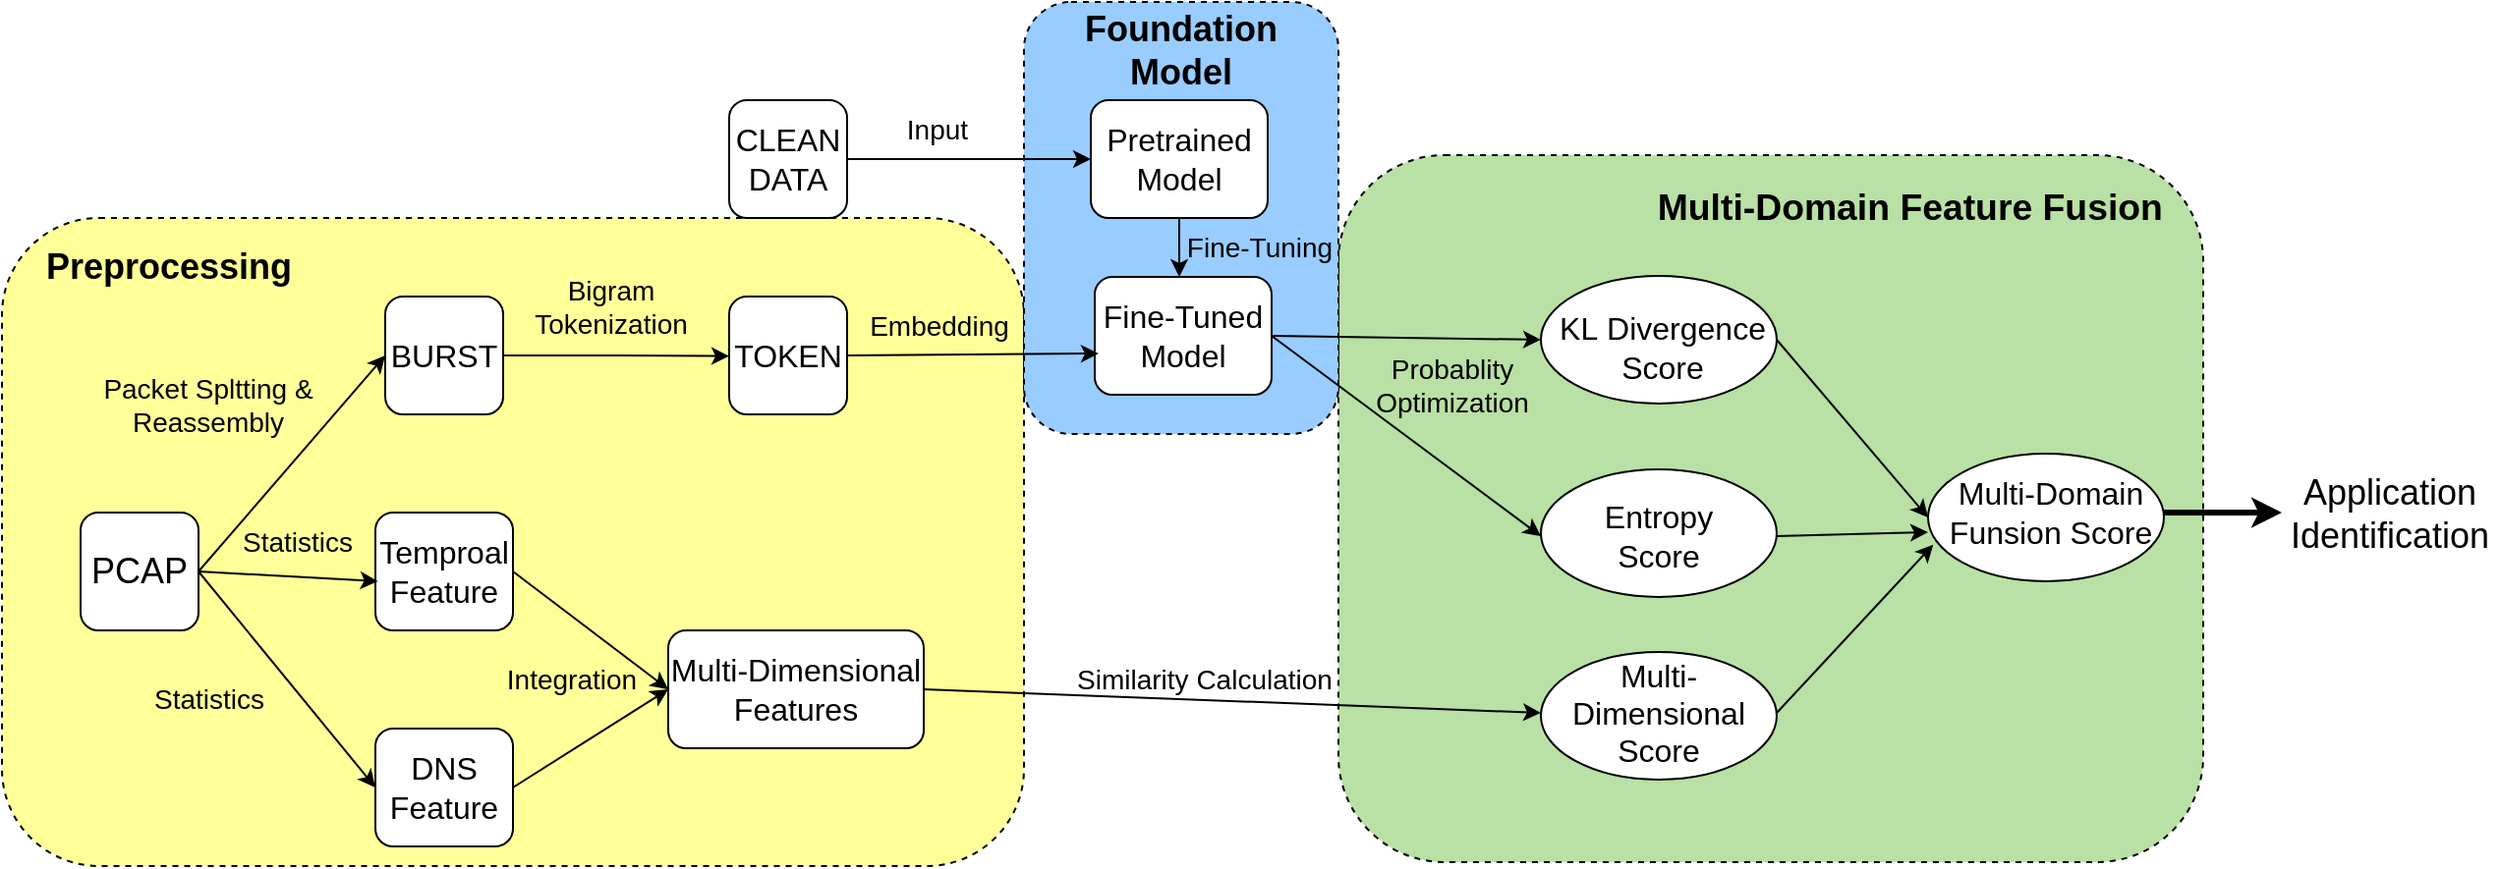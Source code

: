 <mxfile version="26.2.14">
  <diagram name="第 1 页" id="dEZHD5_CiZpKC8oY4pzJ">
    <mxGraphModel dx="1314" dy="797" grid="1" gridSize="10" guides="1" tooltips="1" connect="1" arrows="1" fold="1" page="1" pageScale="1" pageWidth="827" pageHeight="1169" math="0" shadow="0">
      <root>
        <mxCell id="0" />
        <mxCell id="1" parent="0" />
        <mxCell id="18KHv7vYwnJJrIcChJ6o-83" value="" style="rounded=1;whiteSpace=wrap;html=1;fillColor=#B9E0A5;dashed=1;" vertex="1" parent="1">
          <mxGeometry x="690" y="358" width="440" height="360" as="geometry" />
        </mxCell>
        <mxCell id="18KHv7vYwnJJrIcChJ6o-51" value="" style="rounded=1;whiteSpace=wrap;html=1;fillColor=#FFFF99;dashed=1;" vertex="1" parent="1">
          <mxGeometry x="10" y="390" width="520" height="330" as="geometry" />
        </mxCell>
        <mxCell id="18KHv7vYwnJJrIcChJ6o-44" value="" style="rounded=1;whiteSpace=wrap;html=1;fillColor=#99CCFF;dashed=1;" vertex="1" parent="1">
          <mxGeometry x="530" y="280" width="160" height="220" as="geometry" />
        </mxCell>
        <mxCell id="18KHv7vYwnJJrIcChJ6o-4" value="" style="group" vertex="1" connectable="0" parent="1">
          <mxGeometry x="50" y="540" width="60" height="60" as="geometry" />
        </mxCell>
        <mxCell id="18KHv7vYwnJJrIcChJ6o-2" value="" style="rounded=1;whiteSpace=wrap;html=1;" vertex="1" parent="18KHv7vYwnJJrIcChJ6o-4">
          <mxGeometry width="60" height="60" as="geometry" />
        </mxCell>
        <mxCell id="18KHv7vYwnJJrIcChJ6o-3" value="&lt;font style=&quot;font-size: 18px;&quot;&gt;PCAP&lt;/font&gt;" style="text;html=1;align=center;verticalAlign=middle;whiteSpace=wrap;rounded=0;" vertex="1" parent="18KHv7vYwnJJrIcChJ6o-4">
          <mxGeometry y="15" width="60" height="30" as="geometry" />
        </mxCell>
        <mxCell id="18KHv7vYwnJJrIcChJ6o-6" value="" style="endArrow=classic;html=1;rounded=0;entryX=0;entryY=0.5;entryDx=0;entryDy=0;exitX=1;exitY=0.5;exitDx=0;exitDy=0;" edge="1" parent="1" source="18KHv7vYwnJJrIcChJ6o-3" target="18KHv7vYwnJJrIcChJ6o-9">
          <mxGeometry width="50" height="50" relative="1" as="geometry">
            <mxPoint x="120" y="550" as="sourcePoint" />
            <mxPoint x="170" y="500" as="targetPoint" />
          </mxGeometry>
        </mxCell>
        <mxCell id="18KHv7vYwnJJrIcChJ6o-7" value="" style="group" vertex="1" connectable="0" parent="1">
          <mxGeometry x="205" y="430" width="60" height="60" as="geometry" />
        </mxCell>
        <mxCell id="18KHv7vYwnJJrIcChJ6o-8" value="" style="rounded=1;whiteSpace=wrap;html=1;" vertex="1" parent="18KHv7vYwnJJrIcChJ6o-7">
          <mxGeometry width="60" height="60" as="geometry" />
        </mxCell>
        <mxCell id="18KHv7vYwnJJrIcChJ6o-21" style="edgeStyle=orthogonalEdgeStyle;rounded=0;orthogonalLoop=1;jettySize=auto;html=1;exitX=1;exitY=0.5;exitDx=0;exitDy=0;" edge="1" parent="18KHv7vYwnJJrIcChJ6o-7" source="18KHv7vYwnJJrIcChJ6o-9">
          <mxGeometry relative="1" as="geometry">
            <mxPoint x="175" y="30.333" as="targetPoint" />
          </mxGeometry>
        </mxCell>
        <mxCell id="18KHv7vYwnJJrIcChJ6o-9" value="&lt;font style=&quot;font-size: 16px;&quot;&gt;BURST&lt;/font&gt;" style="text;html=1;align=center;verticalAlign=middle;whiteSpace=wrap;rounded=0;" vertex="1" parent="18KHv7vYwnJJrIcChJ6o-7">
          <mxGeometry width="60" height="60" as="geometry" />
        </mxCell>
        <mxCell id="18KHv7vYwnJJrIcChJ6o-10" value="" style="group" vertex="1" connectable="0" parent="1">
          <mxGeometry x="200" y="540" width="70" height="60" as="geometry" />
        </mxCell>
        <mxCell id="18KHv7vYwnJJrIcChJ6o-11" value="" style="rounded=1;whiteSpace=wrap;html=1;" vertex="1" parent="18KHv7vYwnJJrIcChJ6o-10">
          <mxGeometry width="70" height="60" as="geometry" />
        </mxCell>
        <mxCell id="18KHv7vYwnJJrIcChJ6o-12" value="&lt;font style=&quot;font-size: 16px;&quot;&gt;Temproal&lt;/font&gt;&lt;div&gt;&lt;font size=&quot;3&quot; style=&quot;&quot;&gt;Feature&lt;/font&gt;&lt;/div&gt;" style="text;html=1;align=center;verticalAlign=middle;whiteSpace=wrap;rounded=0;" vertex="1" parent="18KHv7vYwnJJrIcChJ6o-10">
          <mxGeometry width="70" height="60" as="geometry" />
        </mxCell>
        <mxCell id="18KHv7vYwnJJrIcChJ6o-13" value="" style="group" vertex="1" connectable="0" parent="1">
          <mxGeometry x="200" y="650" width="70" height="60" as="geometry" />
        </mxCell>
        <mxCell id="18KHv7vYwnJJrIcChJ6o-14" value="" style="rounded=1;whiteSpace=wrap;html=1;" vertex="1" parent="18KHv7vYwnJJrIcChJ6o-13">
          <mxGeometry width="70" height="60" as="geometry" />
        </mxCell>
        <mxCell id="18KHv7vYwnJJrIcChJ6o-15" value="&lt;span style=&quot;font-size: 16px;&quot;&gt;DNS&lt;/span&gt;&lt;br&gt;&lt;div&gt;&lt;font size=&quot;3&quot; style=&quot;&quot;&gt;Feature&lt;/font&gt;&lt;/div&gt;" style="text;html=1;align=center;verticalAlign=middle;whiteSpace=wrap;rounded=0;" vertex="1" parent="18KHv7vYwnJJrIcChJ6o-13">
          <mxGeometry width="70" height="60" as="geometry" />
        </mxCell>
        <mxCell id="18KHv7vYwnJJrIcChJ6o-16" value="" style="endArrow=classic;html=1;rounded=0;entryX=0.019;entryY=0.583;entryDx=0;entryDy=0;exitX=1;exitY=0.5;exitDx=0;exitDy=0;entryPerimeter=0;" edge="1" parent="1" source="18KHv7vYwnJJrIcChJ6o-3" target="18KHv7vYwnJJrIcChJ6o-12">
          <mxGeometry width="50" height="50" relative="1" as="geometry">
            <mxPoint x="120" y="565" as="sourcePoint" />
            <mxPoint x="215" y="470" as="targetPoint" />
          </mxGeometry>
        </mxCell>
        <mxCell id="18KHv7vYwnJJrIcChJ6o-17" value="" style="endArrow=classic;html=1;rounded=0;entryX=0;entryY=0.5;entryDx=0;entryDy=0;exitX=1;exitY=0.5;exitDx=0;exitDy=0;" edge="1" parent="1" source="18KHv7vYwnJJrIcChJ6o-3" target="18KHv7vYwnJJrIcChJ6o-15">
          <mxGeometry width="50" height="50" relative="1" as="geometry">
            <mxPoint x="120" y="565" as="sourcePoint" />
            <mxPoint x="211" y="585" as="targetPoint" />
          </mxGeometry>
        </mxCell>
        <mxCell id="18KHv7vYwnJJrIcChJ6o-18" value="&lt;font style=&quot;font-size: 14px;&quot;&gt;Packet Spltting &amp;amp; Reassembly&lt;/font&gt;" style="text;html=1;align=center;verticalAlign=middle;whiteSpace=wrap;rounded=0;" vertex="1" parent="1">
          <mxGeometry x="60" y="460" width="110" height="50" as="geometry" />
        </mxCell>
        <mxCell id="18KHv7vYwnJJrIcChJ6o-19" value="&lt;font style=&quot;font-size: 14px;&quot;&gt;Statistics&lt;/font&gt;" style="text;html=1;align=center;verticalAlign=middle;whiteSpace=wrap;rounded=0;" vertex="1" parent="1">
          <mxGeometry x="130" y="540" width="61" height="30" as="geometry" />
        </mxCell>
        <mxCell id="18KHv7vYwnJJrIcChJ6o-20" value="&lt;font style=&quot;font-size: 14px;&quot;&gt;Statistics&lt;/font&gt;" style="text;html=1;align=center;verticalAlign=middle;whiteSpace=wrap;rounded=0;" vertex="1" parent="1">
          <mxGeometry x="84.5" y="620" width="61" height="30" as="geometry" />
        </mxCell>
        <mxCell id="18KHv7vYwnJJrIcChJ6o-23" value="" style="group" vertex="1" connectable="0" parent="1">
          <mxGeometry x="380" y="430" width="60" height="60" as="geometry" />
        </mxCell>
        <mxCell id="18KHv7vYwnJJrIcChJ6o-24" value="" style="rounded=1;whiteSpace=wrap;html=1;" vertex="1" parent="18KHv7vYwnJJrIcChJ6o-23">
          <mxGeometry width="60" height="60" as="geometry" />
        </mxCell>
        <mxCell id="18KHv7vYwnJJrIcChJ6o-26" value="&lt;font style=&quot;font-size: 16px;&quot;&gt;TOKEN&lt;/font&gt;" style="text;html=1;align=center;verticalAlign=middle;whiteSpace=wrap;rounded=0;" vertex="1" parent="18KHv7vYwnJJrIcChJ6o-23">
          <mxGeometry width="60" height="60" as="geometry" />
        </mxCell>
        <mxCell id="18KHv7vYwnJJrIcChJ6o-27" value="&lt;font style=&quot;font-size: 14px;&quot;&gt;Bigram Tokenization&lt;/font&gt;" style="text;html=1;align=center;verticalAlign=middle;whiteSpace=wrap;rounded=0;" vertex="1" parent="1">
          <mxGeometry x="280" y="410" width="80" height="50" as="geometry" />
        </mxCell>
        <mxCell id="18KHv7vYwnJJrIcChJ6o-28" value="" style="group" vertex="1" connectable="0" parent="1">
          <mxGeometry x="349" y="600" width="130" height="60" as="geometry" />
        </mxCell>
        <mxCell id="18KHv7vYwnJJrIcChJ6o-29" value="" style="rounded=1;whiteSpace=wrap;html=1;" vertex="1" parent="18KHv7vYwnJJrIcChJ6o-28">
          <mxGeometry width="130" height="60" as="geometry" />
        </mxCell>
        <mxCell id="18KHv7vYwnJJrIcChJ6o-30" value="&lt;font style=&quot;font-size: 16px;&quot;&gt;Multi-Dimensional Features&lt;/font&gt;" style="text;html=1;align=center;verticalAlign=middle;whiteSpace=wrap;rounded=0;" vertex="1" parent="18KHv7vYwnJJrIcChJ6o-28">
          <mxGeometry width="130" height="60" as="geometry" />
        </mxCell>
        <mxCell id="18KHv7vYwnJJrIcChJ6o-31" style="rounded=0;orthogonalLoop=1;jettySize=auto;html=1;exitX=1;exitY=0.5;exitDx=0;exitDy=0;entryX=0;entryY=0.5;entryDx=0;entryDy=0;" edge="1" parent="1" source="18KHv7vYwnJJrIcChJ6o-12" target="18KHv7vYwnJJrIcChJ6o-30">
          <mxGeometry relative="1" as="geometry">
            <mxPoint x="390" y="470.333" as="targetPoint" />
            <mxPoint x="275" y="470" as="sourcePoint" />
          </mxGeometry>
        </mxCell>
        <mxCell id="18KHv7vYwnJJrIcChJ6o-32" style="rounded=0;orthogonalLoop=1;jettySize=auto;html=1;exitX=1;exitY=0.5;exitDx=0;exitDy=0;entryX=0;entryY=0.5;entryDx=0;entryDy=0;" edge="1" parent="1" source="18KHv7vYwnJJrIcChJ6o-15" target="18KHv7vYwnJJrIcChJ6o-30">
          <mxGeometry relative="1" as="geometry">
            <mxPoint x="359" y="640" as="targetPoint" />
            <mxPoint x="280" y="580" as="sourcePoint" />
          </mxGeometry>
        </mxCell>
        <mxCell id="18KHv7vYwnJJrIcChJ6o-33" value="&lt;font style=&quot;font-size: 14px;&quot;&gt;Integration&lt;/font&gt;" style="text;html=1;align=center;verticalAlign=middle;whiteSpace=wrap;rounded=0;" vertex="1" parent="1">
          <mxGeometry x="260" y="600" width="80" height="50" as="geometry" />
        </mxCell>
        <mxCell id="18KHv7vYwnJJrIcChJ6o-34" value="" style="group" vertex="1" connectable="0" parent="1">
          <mxGeometry x="380" y="330" width="60" height="60" as="geometry" />
        </mxCell>
        <mxCell id="18KHv7vYwnJJrIcChJ6o-35" value="" style="rounded=1;whiteSpace=wrap;html=1;" vertex="1" parent="18KHv7vYwnJJrIcChJ6o-34">
          <mxGeometry width="60" height="60" as="geometry" />
        </mxCell>
        <mxCell id="18KHv7vYwnJJrIcChJ6o-36" value="&lt;font style=&quot;font-size: 16px;&quot;&gt;CLEAN&lt;/font&gt;&lt;div&gt;&lt;font style=&quot;font-size: 16px;&quot;&gt;DATA&lt;/font&gt;&lt;/div&gt;" style="text;html=1;align=center;verticalAlign=middle;whiteSpace=wrap;rounded=0;" vertex="1" parent="18KHv7vYwnJJrIcChJ6o-34">
          <mxGeometry width="60" height="60" as="geometry" />
        </mxCell>
        <mxCell id="18KHv7vYwnJJrIcChJ6o-37" style="rounded=0;orthogonalLoop=1;jettySize=auto;html=1;exitX=1;exitY=0.5;exitDx=0;exitDy=0;entryX=0;entryY=0.5;entryDx=0;entryDy=0;" edge="1" parent="1" source="18KHv7vYwnJJrIcChJ6o-36" target="18KHv7vYwnJJrIcChJ6o-40">
          <mxGeometry relative="1" as="geometry">
            <mxPoint x="539" y="420" as="targetPoint" />
            <mxPoint x="460" y="360" as="sourcePoint" />
          </mxGeometry>
        </mxCell>
        <mxCell id="18KHv7vYwnJJrIcChJ6o-38" value="" style="group" vertex="1" connectable="0" parent="1">
          <mxGeometry x="564" y="330" width="90" height="60" as="geometry" />
        </mxCell>
        <mxCell id="18KHv7vYwnJJrIcChJ6o-39" value="" style="rounded=1;whiteSpace=wrap;html=1;" vertex="1" parent="18KHv7vYwnJJrIcChJ6o-38">
          <mxGeometry width="90" height="60" as="geometry" />
        </mxCell>
        <mxCell id="18KHv7vYwnJJrIcChJ6o-40" value="&lt;span style=&quot;font-size: 16px;&quot;&gt;Pretrained Model&lt;/span&gt;" style="text;html=1;align=center;verticalAlign=middle;whiteSpace=wrap;rounded=0;" vertex="1" parent="18KHv7vYwnJJrIcChJ6o-38">
          <mxGeometry width="90" height="60" as="geometry" />
        </mxCell>
        <mxCell id="18KHv7vYwnJJrIcChJ6o-41" value="" style="group" vertex="1" connectable="0" parent="1">
          <mxGeometry x="566" y="420" width="90" height="60" as="geometry" />
        </mxCell>
        <mxCell id="18KHv7vYwnJJrIcChJ6o-42" value="" style="rounded=1;whiteSpace=wrap;html=1;" vertex="1" parent="18KHv7vYwnJJrIcChJ6o-41">
          <mxGeometry width="90" height="60" as="geometry" />
        </mxCell>
        <mxCell id="18KHv7vYwnJJrIcChJ6o-43" value="&lt;span style=&quot;font-size: 16px;&quot;&gt;Fine-Tuned&lt;/span&gt;&lt;div&gt;&lt;span style=&quot;font-size: 16px;&quot;&gt;Model&lt;/span&gt;&lt;/div&gt;" style="text;html=1;align=center;verticalAlign=middle;whiteSpace=wrap;rounded=0;" vertex="1" parent="18KHv7vYwnJJrIcChJ6o-41">
          <mxGeometry width="90" height="60" as="geometry" />
        </mxCell>
        <mxCell id="18KHv7vYwnJJrIcChJ6o-45" value="&lt;font style=&quot;font-size: 18px;&quot;&gt;&lt;b&gt;Foundation Model&lt;/b&gt;&lt;/font&gt;" style="text;html=1;align=center;verticalAlign=middle;whiteSpace=wrap;rounded=0;" vertex="1" parent="1">
          <mxGeometry x="545" y="280" width="130" height="50" as="geometry" />
        </mxCell>
        <mxCell id="18KHv7vYwnJJrIcChJ6o-46" value="&lt;font style=&quot;font-size: 14px;&quot;&gt;Input&lt;/font&gt;" style="text;html=1;align=center;verticalAlign=middle;whiteSpace=wrap;rounded=0;" vertex="1" parent="1">
          <mxGeometry x="446" y="330" width="80" height="30" as="geometry" />
        </mxCell>
        <mxCell id="18KHv7vYwnJJrIcChJ6o-47" style="rounded=0;orthogonalLoop=1;jettySize=auto;html=1;exitX=0.5;exitY=1;exitDx=0;exitDy=0;entryX=0.478;entryY=0;entryDx=0;entryDy=0;entryPerimeter=0;" edge="1" parent="1" source="18KHv7vYwnJJrIcChJ6o-40" target="18KHv7vYwnJJrIcChJ6o-43">
          <mxGeometry relative="1" as="geometry">
            <mxPoint x="605" y="420" as="targetPoint" />
            <mxPoint x="460" y="400" as="sourcePoint" />
          </mxGeometry>
        </mxCell>
        <mxCell id="18KHv7vYwnJJrIcChJ6o-48" value="&lt;font style=&quot;font-size: 14px;&quot;&gt;Fine-Tuning&lt;/font&gt;" style="text;html=1;align=center;verticalAlign=middle;whiteSpace=wrap;rounded=0;" vertex="1" parent="1">
          <mxGeometry x="610" y="380" width="80" height="50" as="geometry" />
        </mxCell>
        <mxCell id="18KHv7vYwnJJrIcChJ6o-49" style="rounded=0;orthogonalLoop=1;jettySize=auto;html=1;exitX=1;exitY=0.5;exitDx=0;exitDy=0;entryX=0.022;entryY=0.65;entryDx=0;entryDy=0;entryPerimeter=0;" edge="1" parent="1" source="18KHv7vYwnJJrIcChJ6o-26" target="18KHv7vYwnJJrIcChJ6o-43">
          <mxGeometry relative="1" as="geometry">
            <mxPoint x="560" y="460" as="targetPoint" />
            <mxPoint x="440" y="525" as="sourcePoint" />
          </mxGeometry>
        </mxCell>
        <mxCell id="18KHv7vYwnJJrIcChJ6o-50" value="&lt;font style=&quot;font-size: 14px;&quot;&gt;Embedding&lt;/font&gt;" style="text;html=1;align=center;verticalAlign=middle;whiteSpace=wrap;rounded=0;" vertex="1" parent="1">
          <mxGeometry x="447" y="420" width="80" height="50" as="geometry" />
        </mxCell>
        <mxCell id="18KHv7vYwnJJrIcChJ6o-52" value="&lt;font style=&quot;font-size: 18px;&quot;&gt;&lt;b&gt;Preprocessing&lt;/b&gt;&lt;/font&gt;" style="text;html=1;align=center;verticalAlign=middle;whiteSpace=wrap;rounded=0;" vertex="1" parent="1">
          <mxGeometry x="30" y="390" width="130" height="50" as="geometry" />
        </mxCell>
        <mxCell id="18KHv7vYwnJJrIcChJ6o-60" value="" style="group" vertex="1" connectable="0" parent="1">
          <mxGeometry x="793" y="419.5" width="120" height="65" as="geometry" />
        </mxCell>
        <mxCell id="18KHv7vYwnJJrIcChJ6o-58" value="" style="ellipse;whiteSpace=wrap;html=1;" vertex="1" parent="18KHv7vYwnJJrIcChJ6o-60">
          <mxGeometry width="120" height="65" as="geometry" />
        </mxCell>
        <mxCell id="18KHv7vYwnJJrIcChJ6o-56" value="&lt;span style=&quot;font-size: 16px;&quot;&gt;KL&amp;nbsp;&lt;/span&gt;&lt;span style=&quot;font-size: 16px; background-color: transparent; color: light-dark(rgb(0, 0, 0), rgb(255, 255, 255));&quot;&gt;Divergence&lt;/span&gt;&lt;div&gt;&lt;span style=&quot;font-size: 16px; background-color: transparent; color: light-dark(rgb(0, 0, 0), rgb(255, 255, 255));&quot;&gt;Score&lt;/span&gt;&lt;/div&gt;" style="text;html=1;align=center;verticalAlign=middle;whiteSpace=wrap;rounded=0;" vertex="1" parent="18KHv7vYwnJJrIcChJ6o-60">
          <mxGeometry x="17" y="14" width="90" height="45" as="geometry" />
        </mxCell>
        <mxCell id="18KHv7vYwnJJrIcChJ6o-62" value="" style="group" vertex="1" connectable="0" parent="1">
          <mxGeometry x="793" y="518" width="120" height="70" as="geometry" />
        </mxCell>
        <mxCell id="18KHv7vYwnJJrIcChJ6o-63" value="" style="ellipse;whiteSpace=wrap;html=1;" vertex="1" parent="18KHv7vYwnJJrIcChJ6o-62">
          <mxGeometry width="120" height="65" as="geometry" />
        </mxCell>
        <mxCell id="18KHv7vYwnJJrIcChJ6o-64" value="&lt;span style=&quot;font-size: 16px;&quot;&gt;Entropy&lt;/span&gt;&lt;div&gt;&lt;span style=&quot;font-size: 16px;&quot;&gt;Score&lt;/span&gt;&lt;/div&gt;" style="text;html=1;align=center;verticalAlign=middle;whiteSpace=wrap;rounded=0;" vertex="1" parent="18KHv7vYwnJJrIcChJ6o-62">
          <mxGeometry y="-1" width="120" height="70" as="geometry" />
        </mxCell>
        <mxCell id="18KHv7vYwnJJrIcChJ6o-68" value="" style="group" vertex="1" connectable="0" parent="1">
          <mxGeometry x="793" y="611" width="120" height="70" as="geometry" />
        </mxCell>
        <mxCell id="18KHv7vYwnJJrIcChJ6o-69" value="" style="ellipse;whiteSpace=wrap;html=1;" vertex="1" parent="18KHv7vYwnJJrIcChJ6o-68">
          <mxGeometry width="120" height="65" as="geometry" />
        </mxCell>
        <mxCell id="18KHv7vYwnJJrIcChJ6o-70" value="&lt;span style=&quot;font-size: 16px;&quot;&gt;Multi-Dimensional Score&lt;/span&gt;" style="text;html=1;align=center;verticalAlign=middle;whiteSpace=wrap;rounded=0;" vertex="1" parent="18KHv7vYwnJJrIcChJ6o-68">
          <mxGeometry y="-4" width="120" height="70" as="geometry" />
        </mxCell>
        <mxCell id="18KHv7vYwnJJrIcChJ6o-71" style="rounded=0;orthogonalLoop=1;jettySize=auto;html=1;exitX=1;exitY=0.5;exitDx=0;exitDy=0;entryX=0;entryY=0.5;entryDx=0;entryDy=0;" edge="1" parent="1" source="18KHv7vYwnJJrIcChJ6o-43" target="18KHv7vYwnJJrIcChJ6o-58">
          <mxGeometry relative="1" as="geometry">
            <mxPoint x="643" y="630" as="targetPoint" />
            <mxPoint x="564" y="570" as="sourcePoint" />
          </mxGeometry>
        </mxCell>
        <mxCell id="18KHv7vYwnJJrIcChJ6o-72" style="rounded=0;orthogonalLoop=1;jettySize=auto;html=1;exitX=1;exitY=0.5;exitDx=0;exitDy=0;entryX=0;entryY=0.5;entryDx=0;entryDy=0;" edge="1" parent="1" source="18KHv7vYwnJJrIcChJ6o-43" target="18KHv7vYwnJJrIcChJ6o-64">
          <mxGeometry relative="1" as="geometry">
            <mxPoint x="760" y="473" as="targetPoint" />
            <mxPoint x="666" y="460" as="sourcePoint" />
          </mxGeometry>
        </mxCell>
        <mxCell id="18KHv7vYwnJJrIcChJ6o-73" style="rounded=0;orthogonalLoop=1;jettySize=auto;html=1;exitX=1;exitY=0.5;exitDx=0;exitDy=0;entryX=0;entryY=0.5;entryDx=0;entryDy=0;" edge="1" parent="1" source="18KHv7vYwnJJrIcChJ6o-30" target="18KHv7vYwnJJrIcChJ6o-70">
          <mxGeometry relative="1" as="geometry">
            <mxPoint x="760" y="562" as="targetPoint" />
            <mxPoint x="666" y="460" as="sourcePoint" />
          </mxGeometry>
        </mxCell>
        <mxCell id="18KHv7vYwnJJrIcChJ6o-74" value="&lt;font style=&quot;font-size: 14px;&quot;&gt;Similarity Calculation&lt;/font&gt;" style="text;html=1;align=center;verticalAlign=middle;whiteSpace=wrap;rounded=0;" vertex="1" parent="1">
          <mxGeometry x="554" y="600" width="136" height="50" as="geometry" />
        </mxCell>
        <mxCell id="18KHv7vYwnJJrIcChJ6o-75" value="&lt;font style=&quot;font-size: 14px;&quot;&gt;Probablity&lt;/font&gt;&lt;div&gt;&lt;font style=&quot;font-size: 14px;&quot;&gt;Optimization&lt;/font&gt;&lt;/div&gt;" style="text;html=1;align=center;verticalAlign=middle;whiteSpace=wrap;rounded=0;" vertex="1" parent="1">
          <mxGeometry x="680" y="450" width="136" height="50" as="geometry" />
        </mxCell>
        <mxCell id="18KHv7vYwnJJrIcChJ6o-76" value="" style="group" vertex="1" connectable="0" parent="1">
          <mxGeometry x="1000" y="510" width="170" height="65" as="geometry" />
        </mxCell>
        <mxCell id="18KHv7vYwnJJrIcChJ6o-77" value="" style="ellipse;whiteSpace=wrap;html=1;" vertex="1" parent="18KHv7vYwnJJrIcChJ6o-76">
          <mxGeometry x="-10" width="120" height="65" as="geometry" />
        </mxCell>
        <mxCell id="18KHv7vYwnJJrIcChJ6o-78" value="&lt;span style=&quot;font-size: 16px;&quot;&gt;Multi-&lt;/span&gt;&lt;span style=&quot;background-color: transparent; color: light-dark(rgb(0, 0, 0), rgb(255, 255, 255)); font-size: 16px;&quot;&gt;Domain Funsion&amp;nbsp;&lt;/span&gt;&lt;span style=&quot;background-color: transparent; color: light-dark(rgb(0, 0, 0), rgb(255, 255, 255)); font-size: 16px;&quot;&gt;Score&lt;/span&gt;" style="text;html=1;align=center;verticalAlign=middle;whiteSpace=wrap;rounded=0;" vertex="1" parent="18KHv7vYwnJJrIcChJ6o-76">
          <mxGeometry x="6" y="7" width="93" height="45" as="geometry" />
        </mxCell>
        <mxCell id="18KHv7vYwnJJrIcChJ6o-79" style="rounded=0;orthogonalLoop=1;jettySize=auto;html=1;exitX=1;exitY=0.5;exitDx=0;exitDy=0;entryX=0;entryY=0.5;entryDx=0;entryDy=0;" edge="1" parent="1" source="18KHv7vYwnJJrIcChJ6o-58" target="18KHv7vYwnJJrIcChJ6o-77">
          <mxGeometry relative="1" as="geometry">
            <mxPoint x="803" y="562" as="targetPoint" />
            <mxPoint x="666" y="460" as="sourcePoint" />
          </mxGeometry>
        </mxCell>
        <mxCell id="18KHv7vYwnJJrIcChJ6o-80" style="rounded=0;orthogonalLoop=1;jettySize=auto;html=1;exitX=1;exitY=0.5;exitDx=0;exitDy=0;" edge="1" parent="1" source="18KHv7vYwnJJrIcChJ6o-64">
          <mxGeometry relative="1" as="geometry">
            <mxPoint x="990" y="550" as="targetPoint" />
            <mxPoint x="923" y="462" as="sourcePoint" />
          </mxGeometry>
        </mxCell>
        <mxCell id="18KHv7vYwnJJrIcChJ6o-82" style="rounded=0;orthogonalLoop=1;jettySize=auto;html=1;exitX=1;exitY=0.5;exitDx=0;exitDy=0;entryX=0.022;entryY=0.713;entryDx=0;entryDy=0;entryPerimeter=0;" edge="1" parent="1" source="18KHv7vYwnJJrIcChJ6o-70" target="18KHv7vYwnJJrIcChJ6o-77">
          <mxGeometry relative="1" as="geometry">
            <mxPoint x="1000" y="560" as="targetPoint" />
            <mxPoint x="923" y="562" as="sourcePoint" />
          </mxGeometry>
        </mxCell>
        <mxCell id="18KHv7vYwnJJrIcChJ6o-84" value="&lt;b&gt;&lt;span style=&quot;font-size:14.0pt;&lt;br/&gt;font-family:等线;mso-ascii-theme-font:minor-fareast;mso-fareast-theme-font:minor-fareast;&lt;br/&gt;mso-hansi-theme-font:minor-fareast;mso-bidi-font-family:&amp;quot;Times New Roman&amp;quot;;&lt;br/&gt;mso-bidi-theme-font:minor-bidi;mso-ansi-language:EN-US;mso-fareast-language:&lt;br/&gt;ZH-CN;mso-bidi-language:AR-SA&quot; lang=&quot;EN-US&quot;&gt;Multi-Domain Feature Fusion&amp;nbsp;&lt;/span&gt;&lt;/b&gt;" style="text;html=1;align=center;verticalAlign=middle;whiteSpace=wrap;rounded=0;" vertex="1" parent="1">
          <mxGeometry x="850" y="360" width="267" height="50" as="geometry" />
        </mxCell>
        <mxCell id="18KHv7vYwnJJrIcChJ6o-85" style="rounded=0;orthogonalLoop=1;jettySize=auto;html=1;jumpSize=15;strokeWidth=3;" edge="1" parent="1">
          <mxGeometry relative="1" as="geometry">
            <mxPoint x="1170" y="540" as="targetPoint" />
            <mxPoint x="1110" y="540" as="sourcePoint" />
          </mxGeometry>
        </mxCell>
        <mxCell id="18KHv7vYwnJJrIcChJ6o-86" value="&lt;span lang=&quot;EN-US&quot; style=&quot;&quot;&gt;&lt;font style=&quot;font-size: 18px;&quot;&gt;Application&lt;/font&gt;&lt;/span&gt;&lt;div&gt;&lt;span lang=&quot;EN-US&quot; style=&quot;&quot;&gt;&lt;font style=&quot;font-size: 18px;&quot;&gt;Identification&lt;/font&gt;&lt;/span&gt;&lt;/div&gt;" style="text;whiteSpace=wrap;html=1;align=center;" vertex="1" parent="1">
          <mxGeometry x="1170" y="513" width="110" height="50" as="geometry" />
        </mxCell>
      </root>
    </mxGraphModel>
  </diagram>
</mxfile>
